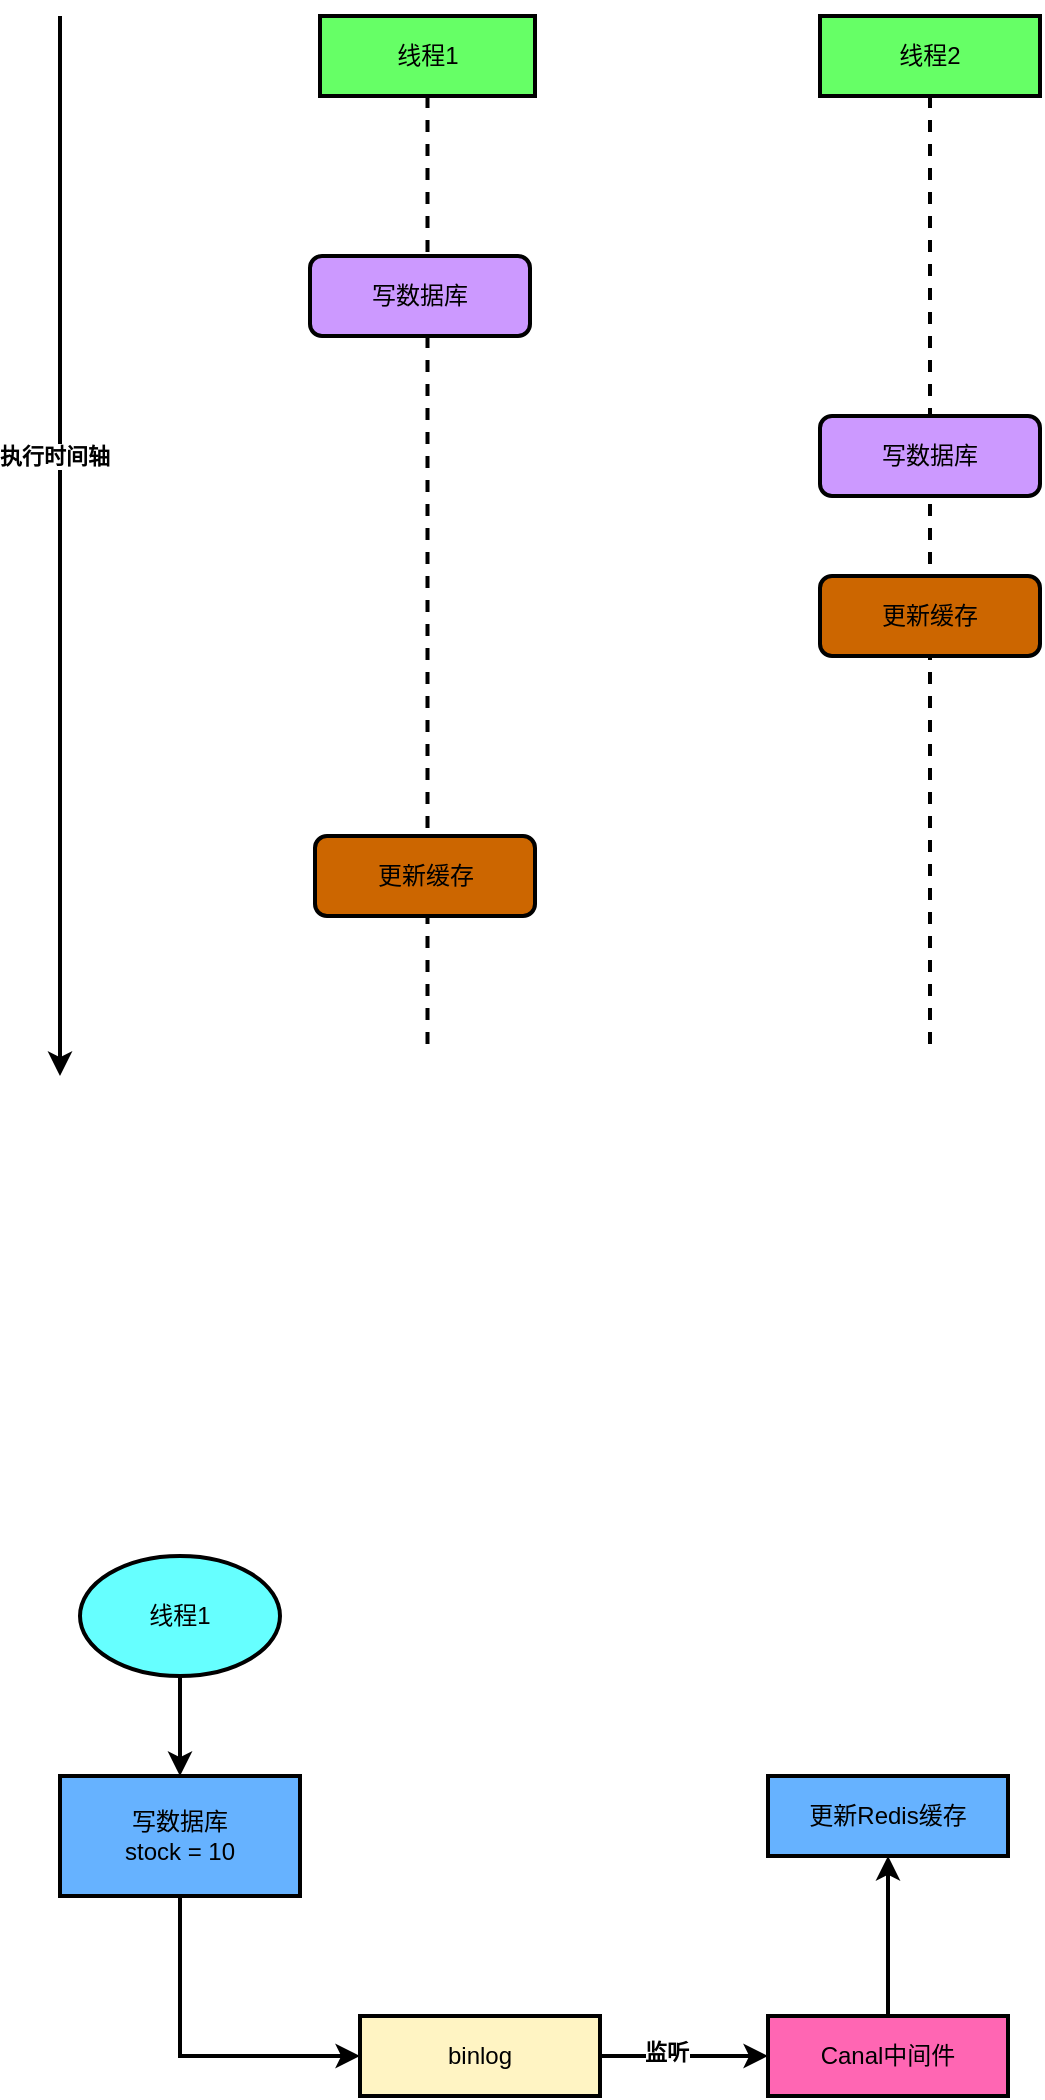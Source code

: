 <mxfile version="15.3.1" type="github" pages="2">
  <diagram id="EJi81lrPLxUWqyqAcyIe" name="双写不一致情况">
    <mxGraphModel dx="1248" dy="686" grid="1" gridSize="10" guides="1" tooltips="1" connect="1" arrows="1" fold="1" page="1" pageScale="1" pageWidth="827" pageHeight="1169" math="0" shadow="0">
      <root>
        <mxCell id="0" />
        <mxCell id="1" parent="0" />
        <mxCell id="AaJ2Im61UXtHoCQsoIxq-1" value="" style="endArrow=classic;html=1;strokeWidth=2;" edge="1" parent="1">
          <mxGeometry width="50" height="50" relative="1" as="geometry">
            <mxPoint x="60" y="160" as="sourcePoint" />
            <mxPoint x="60" y="690" as="targetPoint" />
          </mxGeometry>
        </mxCell>
        <mxCell id="AaJ2Im61UXtHoCQsoIxq-2" value="执行时间轴" style="edgeLabel;html=1;align=center;verticalAlign=middle;resizable=0;points=[];fontStyle=1" vertex="1" connectable="0" parent="AaJ2Im61UXtHoCQsoIxq-1">
          <mxGeometry x="-0.228" y="-3" relative="1" as="geometry">
            <mxPoint y="15" as="offset" />
          </mxGeometry>
        </mxCell>
        <mxCell id="AaJ2Im61UXtHoCQsoIxq-4" value="线程1" style="shape=umlLifeline;perimeter=lifelinePerimeter;whiteSpace=wrap;html=1;container=1;collapsible=0;recursiveResize=0;outlineConnect=0;fillColor=#66FF66;strokeWidth=2;" vertex="1" parent="1">
          <mxGeometry x="190" y="160" width="107.5" height="520" as="geometry" />
        </mxCell>
        <mxCell id="AaJ2Im61UXtHoCQsoIxq-6" value="写数据库" style="rounded=1;whiteSpace=wrap;html=1;fillColor=#CC99FF;strokeWidth=2;" vertex="1" parent="AaJ2Im61UXtHoCQsoIxq-4">
          <mxGeometry x="-5" y="120" width="110" height="40" as="geometry" />
        </mxCell>
        <mxCell id="AaJ2Im61UXtHoCQsoIxq-7" value="更新缓存" style="rounded=1;whiteSpace=wrap;html=1;fillColor=#CC6600;strokeWidth=2;" vertex="1" parent="AaJ2Im61UXtHoCQsoIxq-4">
          <mxGeometry x="-2.5" y="410" width="110" height="40" as="geometry" />
        </mxCell>
        <mxCell id="AaJ2Im61UXtHoCQsoIxq-5" value="线程2" style="shape=umlLifeline;perimeter=lifelinePerimeter;whiteSpace=wrap;html=1;container=1;collapsible=0;recursiveResize=0;outlineConnect=0;fillColor=#66FF66;strokeWidth=2;" vertex="1" parent="1">
          <mxGeometry x="440" y="160" width="110" height="520" as="geometry" />
        </mxCell>
        <mxCell id="AaJ2Im61UXtHoCQsoIxq-8" value="写数据库" style="rounded=1;whiteSpace=wrap;html=1;fillColor=#CC99FF;strokeWidth=2;" vertex="1" parent="AaJ2Im61UXtHoCQsoIxq-5">
          <mxGeometry y="200" width="110" height="40" as="geometry" />
        </mxCell>
        <mxCell id="AaJ2Im61UXtHoCQsoIxq-9" value="更新缓存" style="rounded=1;whiteSpace=wrap;html=1;fillColor=#CC6600;strokeWidth=2;" vertex="1" parent="AaJ2Im61UXtHoCQsoIxq-5">
          <mxGeometry y="280" width="110" height="40" as="geometry" />
        </mxCell>
        <mxCell id="xqRWkwGzWZ1tqUMwkJRG-3" value="" style="edgeStyle=orthogonalEdgeStyle;rounded=0;orthogonalLoop=1;jettySize=auto;html=1;strokeWidth=2;" edge="1" parent="1" source="xqRWkwGzWZ1tqUMwkJRG-1" target="xqRWkwGzWZ1tqUMwkJRG-2">
          <mxGeometry relative="1" as="geometry" />
        </mxCell>
        <mxCell id="xqRWkwGzWZ1tqUMwkJRG-1" value="线程1" style="ellipse;whiteSpace=wrap;html=1;strokeWidth=2;fillColor=#66FFFF;" vertex="1" parent="1">
          <mxGeometry x="70" y="930" width="100" height="60" as="geometry" />
        </mxCell>
        <mxCell id="xqRWkwGzWZ1tqUMwkJRG-5" value="" style="edgeStyle=orthogonalEdgeStyle;rounded=0;orthogonalLoop=1;jettySize=auto;html=1;strokeWidth=2;entryX=0;entryY=0.5;entryDx=0;entryDy=0;exitX=0.5;exitY=1;exitDx=0;exitDy=0;" edge="1" parent="1" source="xqRWkwGzWZ1tqUMwkJRG-2" target="xqRWkwGzWZ1tqUMwkJRG-4">
          <mxGeometry relative="1" as="geometry" />
        </mxCell>
        <mxCell id="xqRWkwGzWZ1tqUMwkJRG-2" value="写数据库&lt;br&gt;stock = 10" style="whiteSpace=wrap;html=1;strokeWidth=2;fillColor=#66B2FF;" vertex="1" parent="1">
          <mxGeometry x="60" y="1040" width="120" height="60" as="geometry" />
        </mxCell>
        <mxCell id="xqRWkwGzWZ1tqUMwkJRG-7" value="" style="edgeStyle=orthogonalEdgeStyle;rounded=0;orthogonalLoop=1;jettySize=auto;html=1;strokeWidth=2;" edge="1" parent="1" source="xqRWkwGzWZ1tqUMwkJRG-4" target="xqRWkwGzWZ1tqUMwkJRG-6">
          <mxGeometry relative="1" as="geometry" />
        </mxCell>
        <mxCell id="xqRWkwGzWZ1tqUMwkJRG-8" value="监听" style="edgeLabel;html=1;align=center;verticalAlign=middle;resizable=0;points=[];fontStyle=1" vertex="1" connectable="0" parent="xqRWkwGzWZ1tqUMwkJRG-7">
          <mxGeometry x="-0.229" y="2" relative="1" as="geometry">
            <mxPoint as="offset" />
          </mxGeometry>
        </mxCell>
        <mxCell id="xqRWkwGzWZ1tqUMwkJRG-4" value="binlog" style="whiteSpace=wrap;html=1;strokeWidth=2;fillColor=#FFF4C3;" vertex="1" parent="1">
          <mxGeometry x="210" y="1160" width="120" height="40" as="geometry" />
        </mxCell>
        <mxCell id="xqRWkwGzWZ1tqUMwkJRG-10" value="" style="edgeStyle=orthogonalEdgeStyle;rounded=0;orthogonalLoop=1;jettySize=auto;html=1;strokeWidth=2;" edge="1" parent="1" source="xqRWkwGzWZ1tqUMwkJRG-6" target="xqRWkwGzWZ1tqUMwkJRG-9">
          <mxGeometry relative="1" as="geometry" />
        </mxCell>
        <mxCell id="xqRWkwGzWZ1tqUMwkJRG-6" value="Canal中间件" style="whiteSpace=wrap;html=1;strokeWidth=2;fillColor=#FF66B3;" vertex="1" parent="1">
          <mxGeometry x="414" y="1160" width="120" height="40" as="geometry" />
        </mxCell>
        <mxCell id="xqRWkwGzWZ1tqUMwkJRG-9" value="更新Redis缓存" style="whiteSpace=wrap;html=1;strokeWidth=2;fillColor=#66B2FF;" vertex="1" parent="1">
          <mxGeometry x="414" y="1040" width="120" height="40" as="geometry" />
        </mxCell>
      </root>
    </mxGraphModel>
  </diagram>
  <diagram id="OMLv4gzq3qGoAITEjv64" name="读写并发不一致">
    <mxGraphModel dx="1248" dy="686" grid="1" gridSize="10" guides="1" tooltips="1" connect="1" arrows="1" fold="1" page="1" pageScale="1" pageWidth="827" pageHeight="1169" math="0" shadow="0">
      <root>
        <mxCell id="6ijoCn3SMTlXJEN42yO7-0" />
        <mxCell id="6ijoCn3SMTlXJEN42yO7-1" parent="6ijoCn3SMTlXJEN42yO7-0" />
        <mxCell id="_4PScrkvI3SqUnbokafy-0" value="" style="endArrow=classic;html=1;strokeWidth=2;" edge="1" parent="6ijoCn3SMTlXJEN42yO7-1">
          <mxGeometry width="50" height="50" relative="1" as="geometry">
            <mxPoint x="40" y="120" as="sourcePoint" />
            <mxPoint x="40" y="650" as="targetPoint" />
          </mxGeometry>
        </mxCell>
        <mxCell id="_4PScrkvI3SqUnbokafy-1" value="执行时间轴" style="edgeLabel;html=1;align=center;verticalAlign=middle;resizable=0;points=[];fontStyle=1" vertex="1" connectable="0" parent="_4PScrkvI3SqUnbokafy-0">
          <mxGeometry x="-0.133" y="-2" relative="1" as="geometry">
            <mxPoint as="offset" />
          </mxGeometry>
        </mxCell>
        <mxCell id="_4PScrkvI3SqUnbokafy-2" value="线程1" style="shape=umlLifeline;perimeter=lifelinePerimeter;whiteSpace=wrap;html=1;container=1;collapsible=0;recursiveResize=0;outlineConnect=0;strokeWidth=2;fillColor=#66FF66;" vertex="1" parent="6ijoCn3SMTlXJEN42yO7-1">
          <mxGeometry x="160" y="120" width="110" height="530" as="geometry" />
        </mxCell>
        <mxCell id="kmw4Is8DG7LzNqc9Qjcl-2" value="写数据库&lt;br&gt;stock = 10" style="rounded=0;whiteSpace=wrap;html=1;strokeWidth=2;fillColor=#CC99FF;" vertex="1" parent="_4PScrkvI3SqUnbokafy-2">
          <mxGeometry y="110" width="110" height="40" as="geometry" />
        </mxCell>
        <mxCell id="kmw4Is8DG7LzNqc9Qjcl-3" value="删除缓存" style="rounded=0;whiteSpace=wrap;html=1;strokeWidth=2;fillColor=#CC99FF;" vertex="1" parent="_4PScrkvI3SqUnbokafy-2">
          <mxGeometry y="200" width="110" height="40" as="geometry" />
        </mxCell>
        <mxCell id="kmw4Is8DG7LzNqc9Qjcl-0" value="线程2" style="shape=umlLifeline;perimeter=lifelinePerimeter;whiteSpace=wrap;html=1;container=1;collapsible=0;recursiveResize=0;outlineConnect=0;strokeWidth=2;fillColor=#66FF66;" vertex="1" parent="6ijoCn3SMTlXJEN42yO7-1">
          <mxGeometry x="400" y="120" width="105" height="530" as="geometry" />
        </mxCell>
        <mxCell id="kmw4Is8DG7LzNqc9Qjcl-4" value="写数据库&lt;br&gt;stock = 6" style="rounded=0;whiteSpace=wrap;html=1;strokeWidth=2;fillColor=#CC99FF;" vertex="1" parent="kmw4Is8DG7LzNqc9Qjcl-0">
          <mxGeometry x="-5" y="360" width="110" height="40" as="geometry" />
        </mxCell>
        <mxCell id="kmw4Is8DG7LzNqc9Qjcl-5" value="删除缓存" style="rounded=0;whiteSpace=wrap;html=1;strokeWidth=2;fillColor=#CC99FF;" vertex="1" parent="kmw4Is8DG7LzNqc9Qjcl-0">
          <mxGeometry x="-5" y="420" width="110" height="40" as="geometry" />
        </mxCell>
        <mxCell id="kmw4Is8DG7LzNqc9Qjcl-1" value="线程3" style="shape=umlLifeline;perimeter=lifelinePerimeter;whiteSpace=wrap;html=1;container=1;collapsible=0;recursiveResize=0;outlineConnect=0;strokeWidth=2;fillColor=#66FF66;" vertex="1" parent="6ijoCn3SMTlXJEN42yO7-1">
          <mxGeometry x="640" y="120" width="107.5" height="530" as="geometry" />
        </mxCell>
        <mxCell id="kmw4Is8DG7LzNqc9Qjcl-6" value="查缓存(空)" style="rounded=0;whiteSpace=wrap;html=1;strokeWidth=2;fillColor=#CC99FF;" vertex="1" parent="kmw4Is8DG7LzNqc9Qjcl-1">
          <mxGeometry x="-5" y="240" width="110" height="40" as="geometry" />
        </mxCell>
        <mxCell id="kmw4Is8DG7LzNqc9Qjcl-7" value="查数据库&lt;br&gt;stock = 10" style="rounded=0;whiteSpace=wrap;html=1;strokeWidth=2;fillColor=#CC99FF;" vertex="1" parent="kmw4Is8DG7LzNqc9Qjcl-1">
          <mxGeometry x="-5" y="310" width="110" height="40" as="geometry" />
        </mxCell>
        <mxCell id="kmw4Is8DG7LzNqc9Qjcl-8" value="更新缓存&lt;br&gt;stock = 10" style="rounded=0;whiteSpace=wrap;html=1;strokeWidth=2;fillColor=#CC6600;" vertex="1" parent="kmw4Is8DG7LzNqc9Qjcl-1">
          <mxGeometry x="-2.5" y="470" width="110" height="40" as="geometry" />
        </mxCell>
      </root>
    </mxGraphModel>
  </diagram>
</mxfile>

